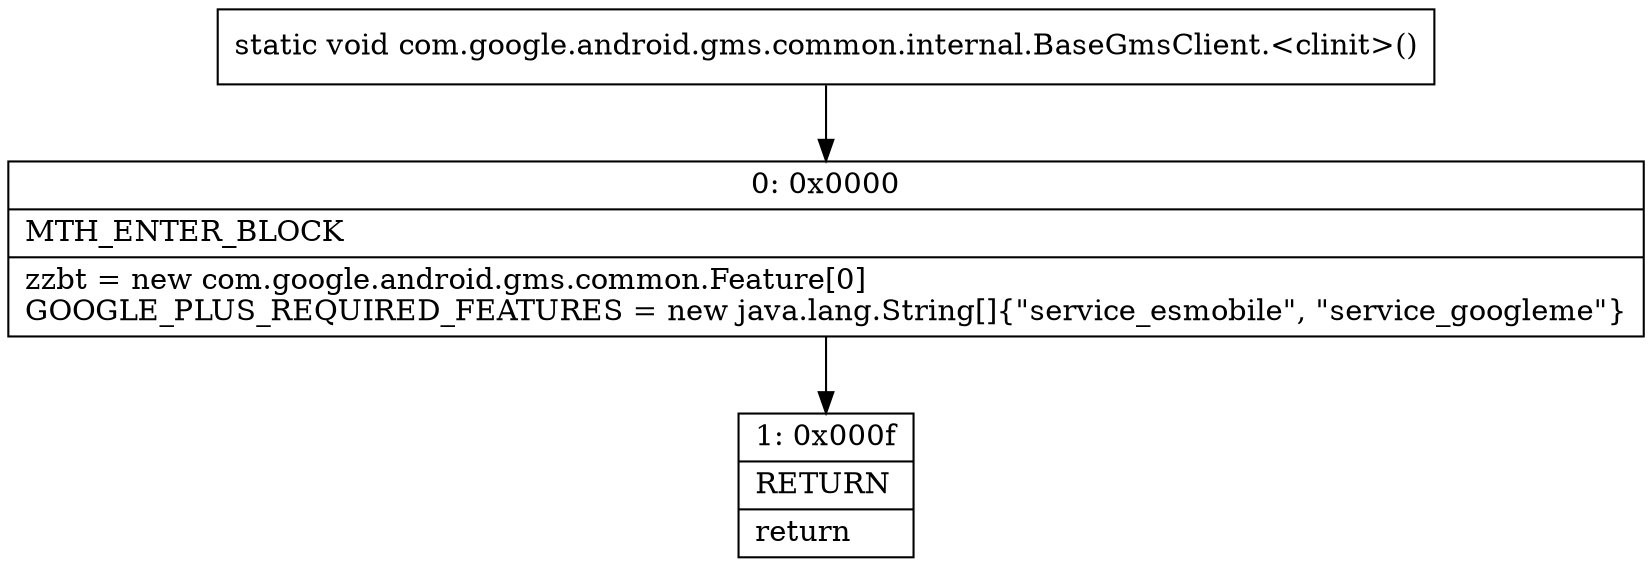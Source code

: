 digraph "CFG forcom.google.android.gms.common.internal.BaseGmsClient.\<clinit\>()V" {
Node_0 [shape=record,label="{0\:\ 0x0000|MTH_ENTER_BLOCK\l|zzbt = new com.google.android.gms.common.Feature[0]\lGOOGLE_PLUS_REQUIRED_FEATURES = new java.lang.String[]\{\"service_esmobile\", \"service_googleme\"\}\l}"];
Node_1 [shape=record,label="{1\:\ 0x000f|RETURN\l|return\l}"];
MethodNode[shape=record,label="{static void com.google.android.gms.common.internal.BaseGmsClient.\<clinit\>() }"];
MethodNode -> Node_0;
Node_0 -> Node_1;
}


